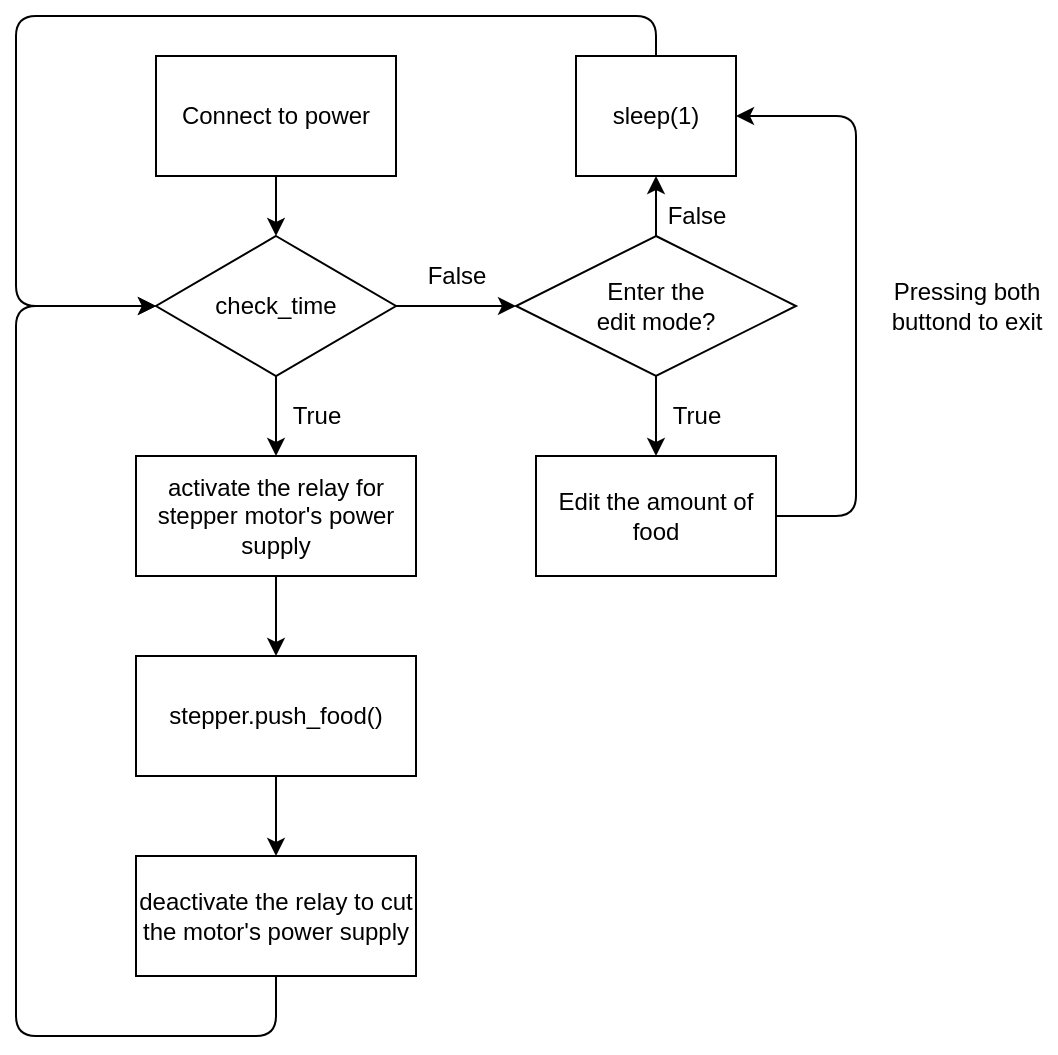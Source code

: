 <mxfile>
    <diagram id="9cgwHoDv_7BguVOspAg9" name="Page-1">
        <mxGraphModel dx="778" dy="650" grid="1" gridSize="10" guides="1" tooltips="1" connect="1" arrows="1" fold="1" page="1" pageScale="1" pageWidth="850" pageHeight="1100" math="0" shadow="0">
            <root>
                <mxCell id="0"/>
                <mxCell id="1" parent="0"/>
                <mxCell id="8" value="" style="edgeStyle=none;html=1;" parent="1" source="2" target="4" edge="1">
                    <mxGeometry relative="1" as="geometry"/>
                </mxCell>
                <mxCell id="2" value="Connect to power" style="whiteSpace=wrap;html=1;" parent="1" vertex="1">
                    <mxGeometry x="190" y="60" width="120" height="60" as="geometry"/>
                </mxCell>
                <mxCell id="18" value="" style="edgeStyle=none;html=1;" parent="1" source="3" target="17" edge="1">
                    <mxGeometry relative="1" as="geometry"/>
                </mxCell>
                <mxCell id="3" value="activate the relay for stepper motor's power supply" style="whiteSpace=wrap;html=1;" parent="1" vertex="1">
                    <mxGeometry x="180" y="260" width="140" height="60" as="geometry"/>
                </mxCell>
                <mxCell id="11" value="" style="edgeStyle=none;html=1;" parent="1" source="4" target="3" edge="1">
                    <mxGeometry relative="1" as="geometry"/>
                </mxCell>
                <mxCell id="13" value="" style="edgeStyle=none;html=1;entryX=0;entryY=0.5;entryDx=0;entryDy=0;" parent="1" source="4" target="22" edge="1">
                    <mxGeometry relative="1" as="geometry">
                        <mxPoint x="370" y="185" as="targetPoint"/>
                    </mxGeometry>
                </mxCell>
                <mxCell id="4" value="check_time" style="rhombus;whiteSpace=wrap;html=1;" parent="1" vertex="1">
                    <mxGeometry x="190" y="150" width="120" height="70" as="geometry"/>
                </mxCell>
                <mxCell id="26" style="edgeStyle=none;html=1;exitX=0.5;exitY=0;exitDx=0;exitDy=0;entryX=0;entryY=0.5;entryDx=0;entryDy=0;" edge="1" parent="1" source="12" target="4">
                    <mxGeometry relative="1" as="geometry">
                        <Array as="points">
                            <mxPoint x="440" y="40"/>
                            <mxPoint x="120" y="40"/>
                            <mxPoint x="120" y="185"/>
                        </Array>
                    </mxGeometry>
                </mxCell>
                <mxCell id="12" value="sleep(1)" style="whiteSpace=wrap;html=1;" parent="1" vertex="1">
                    <mxGeometry x="400" y="60" width="80" height="60" as="geometry"/>
                </mxCell>
                <mxCell id="15" value="True" style="text;html=1;resizable=0;autosize=1;align=center;verticalAlign=middle;points=[];fillColor=none;strokeColor=none;rounded=0;" parent="1" vertex="1">
                    <mxGeometry x="250" y="230" width="40" height="20" as="geometry"/>
                </mxCell>
                <mxCell id="16" value="False" style="text;html=1;resizable=0;autosize=1;align=center;verticalAlign=middle;points=[];fillColor=none;strokeColor=none;rounded=0;" parent="1" vertex="1">
                    <mxGeometry x="320" y="160" width="40" height="20" as="geometry"/>
                </mxCell>
                <mxCell id="19" style="edgeStyle=none;html=1;entryX=0;entryY=0.5;entryDx=0;entryDy=0;exitX=0.5;exitY=1;exitDx=0;exitDy=0;" parent="1" source="20" target="4" edge="1">
                    <mxGeometry relative="1" as="geometry">
                        <mxPoint x="240" y="590" as="sourcePoint"/>
                        <Array as="points">
                            <mxPoint x="250" y="550"/>
                            <mxPoint x="120" y="550"/>
                            <mxPoint x="120" y="185"/>
                        </Array>
                    </mxGeometry>
                </mxCell>
                <mxCell id="21" value="" style="edgeStyle=none;html=1;" parent="1" source="17" target="20" edge="1">
                    <mxGeometry relative="1" as="geometry"/>
                </mxCell>
                <mxCell id="17" value="stepper.push_food()" style="whiteSpace=wrap;html=1;" parent="1" vertex="1">
                    <mxGeometry x="180" y="360" width="140" height="60" as="geometry"/>
                </mxCell>
                <mxCell id="20" value="deactivate the relay to cut the motor's power supply" style="whiteSpace=wrap;html=1;" parent="1" vertex="1">
                    <mxGeometry x="180" y="460" width="140" height="60" as="geometry"/>
                </mxCell>
                <mxCell id="25" value="" style="edgeStyle=none;html=1;" edge="1" parent="1" source="22" target="12">
                    <mxGeometry relative="1" as="geometry"/>
                </mxCell>
                <mxCell id="28" value="" style="edgeStyle=none;html=1;" edge="1" parent="1" source="22" target="27">
                    <mxGeometry relative="1" as="geometry"/>
                </mxCell>
                <mxCell id="22" value="Enter the &lt;br&gt;edit mode?" style="rhombus;whiteSpace=wrap;html=1;" vertex="1" parent="1">
                    <mxGeometry x="370" y="150" width="140" height="70" as="geometry"/>
                </mxCell>
                <mxCell id="29" style="edgeStyle=none;html=1;entryX=1;entryY=0.5;entryDx=0;entryDy=0;" edge="1" parent="1" source="27" target="12">
                    <mxGeometry relative="1" as="geometry">
                        <Array as="points">
                            <mxPoint x="540" y="290"/>
                            <mxPoint x="540" y="90"/>
                        </Array>
                    </mxGeometry>
                </mxCell>
                <mxCell id="27" value="Edit the amount of food" style="whiteSpace=wrap;html=1;" vertex="1" parent="1">
                    <mxGeometry x="380" y="260" width="120" height="60" as="geometry"/>
                </mxCell>
                <mxCell id="30" value="True" style="text;html=1;resizable=0;autosize=1;align=center;verticalAlign=middle;points=[];fillColor=none;strokeColor=none;rounded=0;" vertex="1" parent="1">
                    <mxGeometry x="440" y="230" width="40" height="20" as="geometry"/>
                </mxCell>
                <mxCell id="31" value="False" style="text;html=1;resizable=0;autosize=1;align=center;verticalAlign=middle;points=[];fillColor=none;strokeColor=none;rounded=0;" vertex="1" parent="1">
                    <mxGeometry x="440" y="130" width="40" height="20" as="geometry"/>
                </mxCell>
                <mxCell id="34" value="Pressing both&lt;br&gt;buttond to exit" style="text;html=1;resizable=0;autosize=1;align=center;verticalAlign=middle;points=[];fillColor=none;strokeColor=none;rounded=0;" vertex="1" parent="1">
                    <mxGeometry x="550" y="170" width="90" height="30" as="geometry"/>
                </mxCell>
            </root>
        </mxGraphModel>
    </diagram>
</mxfile>
